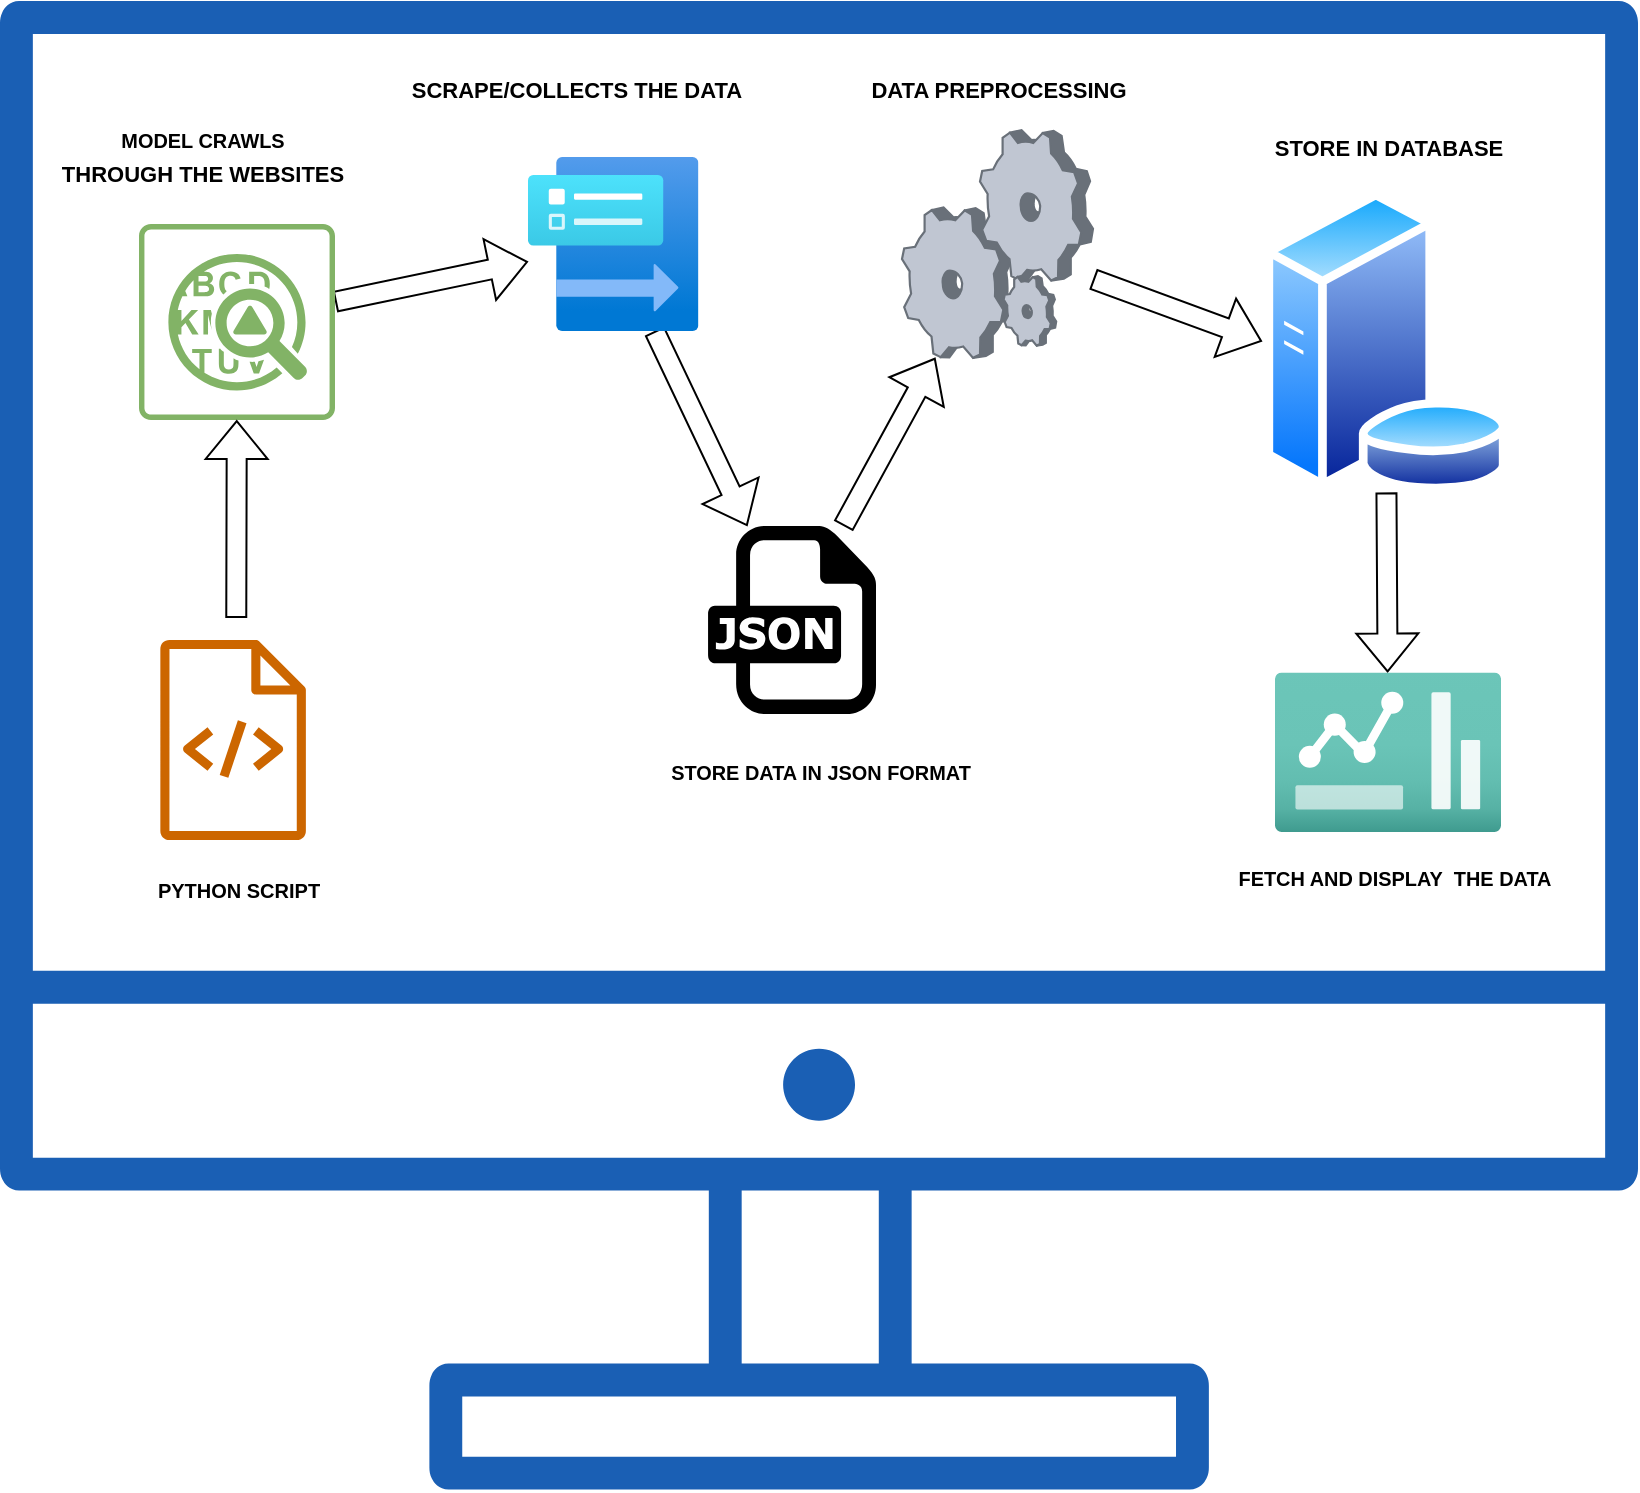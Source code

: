 <mxfile version="24.7.14">
  <diagram name="Page-1" id="wV4IU_wK07Ir7xMAx_W2">
    <mxGraphModel dx="1674" dy="789" grid="1" gridSize="10" guides="1" tooltips="1" connect="1" arrows="1" fold="1" page="1" pageScale="1" pageWidth="850" pageHeight="1100" math="0" shadow="0">
      <root>
        <mxCell id="0" />
        <mxCell id="1" parent="0" />
        <mxCell id="DwL9asgr4rcvif4lkKyX-1" value="" style="sketch=0;outlineConnect=0;gradientColor=none;fontColor=#545B64;strokeColor=none;fillColor=#1A5FB4;dashed=0;verticalLabelPosition=bottom;verticalAlign=top;align=center;html=1;fontSize=12;fontStyle=0;aspect=fixed;shape=mxgraph.aws4.illustration_desktop;pointerEvents=1" vertex="1" parent="1">
          <mxGeometry x="16" y="190" width="819" height="745.29" as="geometry" />
        </mxCell>
        <mxCell id="DwL9asgr4rcvif4lkKyX-2" value="" style="rounded=0;orthogonalLoop=1;jettySize=auto;html=1;shape=flexArrow;" edge="1" parent="1" source="DwL9asgr4rcvif4lkKyX-3" target="DwL9asgr4rcvif4lkKyX-5">
          <mxGeometry relative="1" as="geometry" />
        </mxCell>
        <mxCell id="DwL9asgr4rcvif4lkKyX-3" value="" style="sketch=0;points=[[0.015,0.015,0],[0.985,0.015,0],[0.985,0.985,0],[0.015,0.985,0],[0.25,0,0],[0.5,0,0],[0.75,0,0],[1,0.25,0],[1,0.5,0],[1,0.75,0],[0.75,1,0],[0.5,1,0],[0.25,1,0],[0,0.75,0],[0,0.5,0],[0,0.25,0]];verticalLabelPosition=bottom;html=1;verticalAlign=top;aspect=fixed;align=center;pointerEvents=1;shape=mxgraph.cisco19.rect;prIcon=anomaly_detection;fillColor=none;strokeColor=#82b366;" vertex="1" parent="1">
          <mxGeometry x="85.5" y="302" width="98" height="98" as="geometry" />
        </mxCell>
        <mxCell id="DwL9asgr4rcvif4lkKyX-4" value="" style="rounded=0;orthogonalLoop=1;jettySize=auto;html=1;shape=flexArrow;" edge="1" parent="1" source="DwL9asgr4rcvif4lkKyX-5" target="DwL9asgr4rcvif4lkKyX-7">
          <mxGeometry relative="1" as="geometry">
            <mxPoint x="326.605" y="451" as="targetPoint" />
          </mxGeometry>
        </mxCell>
        <mxCell id="DwL9asgr4rcvif4lkKyX-5" value="" style="image;aspect=fixed;html=1;points=[];align=center;fontSize=12;image=img/lib/azure2/other/Data_Collection_Rules.svg;" vertex="1" parent="1">
          <mxGeometry x="280" y="268.5" width="85.21" height="87" as="geometry" />
        </mxCell>
        <mxCell id="DwL9asgr4rcvif4lkKyX-6" style="rounded=0;orthogonalLoop=1;jettySize=auto;html=1;shape=flexArrow;" edge="1" parent="1" source="DwL9asgr4rcvif4lkKyX-7" target="DwL9asgr4rcvif4lkKyX-9">
          <mxGeometry relative="1" as="geometry" />
        </mxCell>
        <mxCell id="DwL9asgr4rcvif4lkKyX-7" value="" style="dashed=0;outlineConnect=0;html=1;align=center;labelPosition=center;verticalLabelPosition=bottom;verticalAlign=top;shape=mxgraph.weblogos.json;fillColor=#666666;" vertex="1" parent="1">
          <mxGeometry x="370" y="453" width="84" height="94" as="geometry" />
        </mxCell>
        <mxCell id="DwL9asgr4rcvif4lkKyX-8" style="rounded=0;orthogonalLoop=1;jettySize=auto;html=1;entryX=0;entryY=0.5;entryDx=0;entryDy=0;shape=flexArrow;" edge="1" parent="1" source="DwL9asgr4rcvif4lkKyX-9" target="DwL9asgr4rcvif4lkKyX-11">
          <mxGeometry relative="1" as="geometry" />
        </mxCell>
        <mxCell id="DwL9asgr4rcvif4lkKyX-9" value="" style="verticalLabelPosition=bottom;sketch=0;aspect=fixed;html=1;verticalAlign=top;strokeColor=none;align=center;outlineConnect=0;shape=mxgraph.citrix.process;" vertex="1" parent="1">
          <mxGeometry x="467" y="255.07" width="95.5" height="113.86" as="geometry" />
        </mxCell>
        <mxCell id="DwL9asgr4rcvif4lkKyX-10" value="" style="rounded=0;orthogonalLoop=1;jettySize=auto;html=1;shape=flexArrow;" edge="1" parent="1" source="DwL9asgr4rcvif4lkKyX-11" target="DwL9asgr4rcvif4lkKyX-12">
          <mxGeometry relative="1" as="geometry" />
        </mxCell>
        <mxCell id="DwL9asgr4rcvif4lkKyX-11" value="" style="image;aspect=fixed;perimeter=ellipsePerimeter;html=1;align=center;shadow=0;dashed=0;spacingTop=3;image=img/lib/active_directory/database_server.svg;fillColor=#00FFFF;" vertex="1" parent="1">
          <mxGeometry x="647" y="285" width="124" height="151.21" as="geometry" />
        </mxCell>
        <mxCell id="DwL9asgr4rcvif4lkKyX-12" value="" style="image;aspect=fixed;html=1;points=[];align=center;fontSize=12;image=img/lib/azure2/general/Dashboard2.svg;" vertex="1" parent="1">
          <mxGeometry x="653.5" y="526.23" width="113" height="79.77" as="geometry" />
        </mxCell>
        <mxCell id="DwL9asgr4rcvif4lkKyX-13" value="" style="rounded=0;orthogonalLoop=1;jettySize=auto;html=1;fontColor=#FFFFFF;shape=flexArrow;fillColor=default;" edge="1" parent="1" target="DwL9asgr4rcvif4lkKyX-3">
          <mxGeometry relative="1" as="geometry">
            <mxPoint x="134.133" y="499" as="sourcePoint" />
          </mxGeometry>
        </mxCell>
        <mxCell id="DwL9asgr4rcvif4lkKyX-15" value="&lt;b&gt;&lt;font style=&quot;font-size: 10px;&quot;&gt;PYTHON SCRIPT&lt;/font&gt;&lt;/b&gt;" style="text;html=1;align=center;verticalAlign=middle;resizable=0;points=[];autosize=1;strokeColor=none;fillColor=none;" vertex="1" parent="1">
          <mxGeometry x="84.5" y="620" width="100" height="30" as="geometry" />
        </mxCell>
        <mxCell id="DwL9asgr4rcvif4lkKyX-16" value="&lt;h5 align=&quot;center&quot;&gt;&lt;font face=&quot;Helvetica&quot;&gt;MODEL CRAWLS &lt;br&gt;&lt;/font&gt;&lt;/h5&gt;" style="text;html=1;align=center;verticalAlign=middle;resizable=0;points=[];autosize=1;strokeColor=none;fillColor=none;" vertex="1" parent="1">
          <mxGeometry x="66" y="231" width="101" height="57" as="geometry" />
        </mxCell>
        <mxCell id="DwL9asgr4rcvif4lkKyX-17" value="&lt;h5&gt;&lt;font style=&quot;font-size: 11px;&quot;&gt;SCRAPE/COLLECTS THE DATA&lt;/font&gt;&lt;/h5&gt;" style="text;html=1;align=center;verticalAlign=middle;resizable=0;points=[];autosize=1;strokeColor=none;fillColor=none;" vertex="1" parent="1">
          <mxGeometry x="211" y="206" width="185" height="58" as="geometry" />
        </mxCell>
        <mxCell id="DwL9asgr4rcvif4lkKyX-18" value="&lt;h5&gt;STORE DATA IN JSON FORMAT&lt;/h5&gt;" style="text;html=1;align=center;verticalAlign=middle;resizable=0;points=[];autosize=1;strokeColor=none;fillColor=none;" vertex="1" parent="1">
          <mxGeometry x="340" y="547" width="171" height="57" as="geometry" />
        </mxCell>
        <mxCell id="DwL9asgr4rcvif4lkKyX-19" value="&lt;h5&gt;&lt;font style=&quot;font-size: 11px;&quot;&gt;DATA PREPROCESSING&lt;/font&gt;&lt;/h5&gt;" style="text;html=1;align=center;verticalAlign=middle;resizable=0;points=[];autosize=1;strokeColor=none;fillColor=none;" vertex="1" parent="1">
          <mxGeometry x="441.25" y="206" width="148" height="58" as="geometry" />
        </mxCell>
        <mxCell id="DwL9asgr4rcvif4lkKyX-20" value="&lt;h5&gt;&lt;font style=&quot;font-size: 11px;&quot;&gt;STORE IN DATABASE&lt;/font&gt;&lt;/h5&gt;" style="text;html=1;align=center;verticalAlign=middle;resizable=0;points=[];autosize=1;strokeColor=none;fillColor=none;" vertex="1" parent="1">
          <mxGeometry x="643" y="235" width="134" height="58" as="geometry" />
        </mxCell>
        <mxCell id="DwL9asgr4rcvif4lkKyX-21" value="&lt;h5&gt;FETCH AND DISPLAY&amp;nbsp; THE DATA&lt;/h5&gt;" style="text;html=1;align=center;verticalAlign=middle;resizable=0;points=[];autosize=1;strokeColor=none;fillColor=none;" vertex="1" parent="1">
          <mxGeometry x="624" y="600" width="177" height="57" as="geometry" />
        </mxCell>
        <mxCell id="DwL9asgr4rcvif4lkKyX-22" value="&lt;h5 align=&quot;center&quot;&gt;&lt;font style=&quot;font-size: 11px;&quot; face=&quot;Helvetica&quot;&gt;THROUGH THE WEBSITES&lt;/font&gt;&lt;/h5&gt;" style="text;html=1;align=center;verticalAlign=middle;resizable=0;points=[];autosize=1;strokeColor=none;fillColor=none;" vertex="1" parent="1">
          <mxGeometry x="37.5" y="248" width="159" height="58" as="geometry" />
        </mxCell>
        <mxCell id="DwL9asgr4rcvif4lkKyX-24" value="" style="sketch=0;outlineConnect=0;fontColor=#232F3E;gradientColor=none;fillColor=#CC6600;strokeColor=none;dashed=0;verticalLabelPosition=bottom;verticalAlign=top;align=center;html=1;fontSize=12;fontStyle=0;aspect=fixed;pointerEvents=1;shape=mxgraph.aws4.source_code;" vertex="1" parent="1">
          <mxGeometry x="96" y="509.96" width="73.11" height="100.04" as="geometry" />
        </mxCell>
      </root>
    </mxGraphModel>
  </diagram>
</mxfile>
